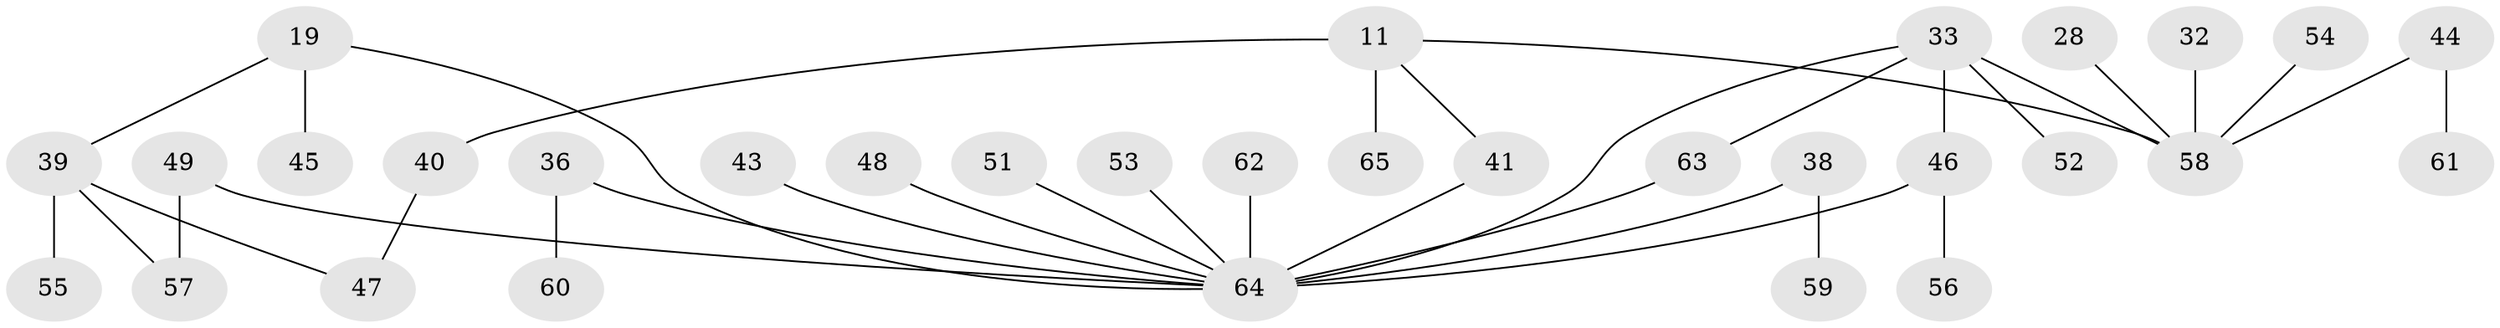 // original degree distribution, {5: 0.06153846153846154, 6: 0.03076923076923077, 2: 0.4153846153846154, 3: 0.15384615384615385, 4: 0.06153846153846154, 1: 0.27692307692307694}
// Generated by graph-tools (version 1.1) at 2025/42/03/09/25 04:42:11]
// undirected, 32 vertices, 36 edges
graph export_dot {
graph [start="1"]
  node [color=gray90,style=filled];
  11 [super="+7"];
  19;
  28;
  32;
  33 [super="+10"];
  36;
  38;
  39 [super="+29+30"];
  40;
  41 [super="+21"];
  43;
  44 [super="+8+23"];
  45 [super="+24"];
  46 [super="+34+37"];
  47;
  48;
  49;
  51;
  52;
  53;
  54;
  55;
  56;
  57;
  58 [super="+13+22"];
  59;
  60;
  61;
  62 [super="+50"];
  63;
  64 [super="+27+35+9"];
  65 [super="+42"];
  11 -- 40;
  11 -- 65 [weight=2];
  11 -- 41;
  11 -- 58;
  19 -- 45 [weight=2];
  19 -- 39;
  19 -- 64;
  28 -- 58;
  32 -- 58;
  33 -- 52;
  33 -- 58 [weight=3];
  33 -- 63;
  33 -- 46;
  33 -- 64;
  36 -- 60;
  36 -- 64;
  38 -- 59;
  38 -- 64;
  39 -- 47;
  39 -- 55;
  39 -- 57;
  40 -- 47;
  41 -- 64;
  43 -- 64;
  44 -- 61;
  44 -- 58;
  46 -- 56;
  46 -- 64;
  48 -- 64;
  49 -- 57;
  49 -- 64;
  51 -- 64;
  53 -- 64;
  54 -- 58;
  62 -- 64 [weight=3];
  63 -- 64;
}
